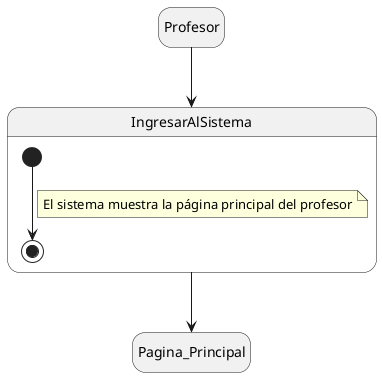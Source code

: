 @startuml IngresarAlSistema

hide empty description

state Profesor 
state Pagina_Principal
state IngresarAlSistema{
    [*] --> [*]
    note on link
        El sistema muestra la página principal del profesor
    end note
}

Profesor --> IngresarAlSistema
IngresarAlSistema --> Pagina_Principal

@enduml